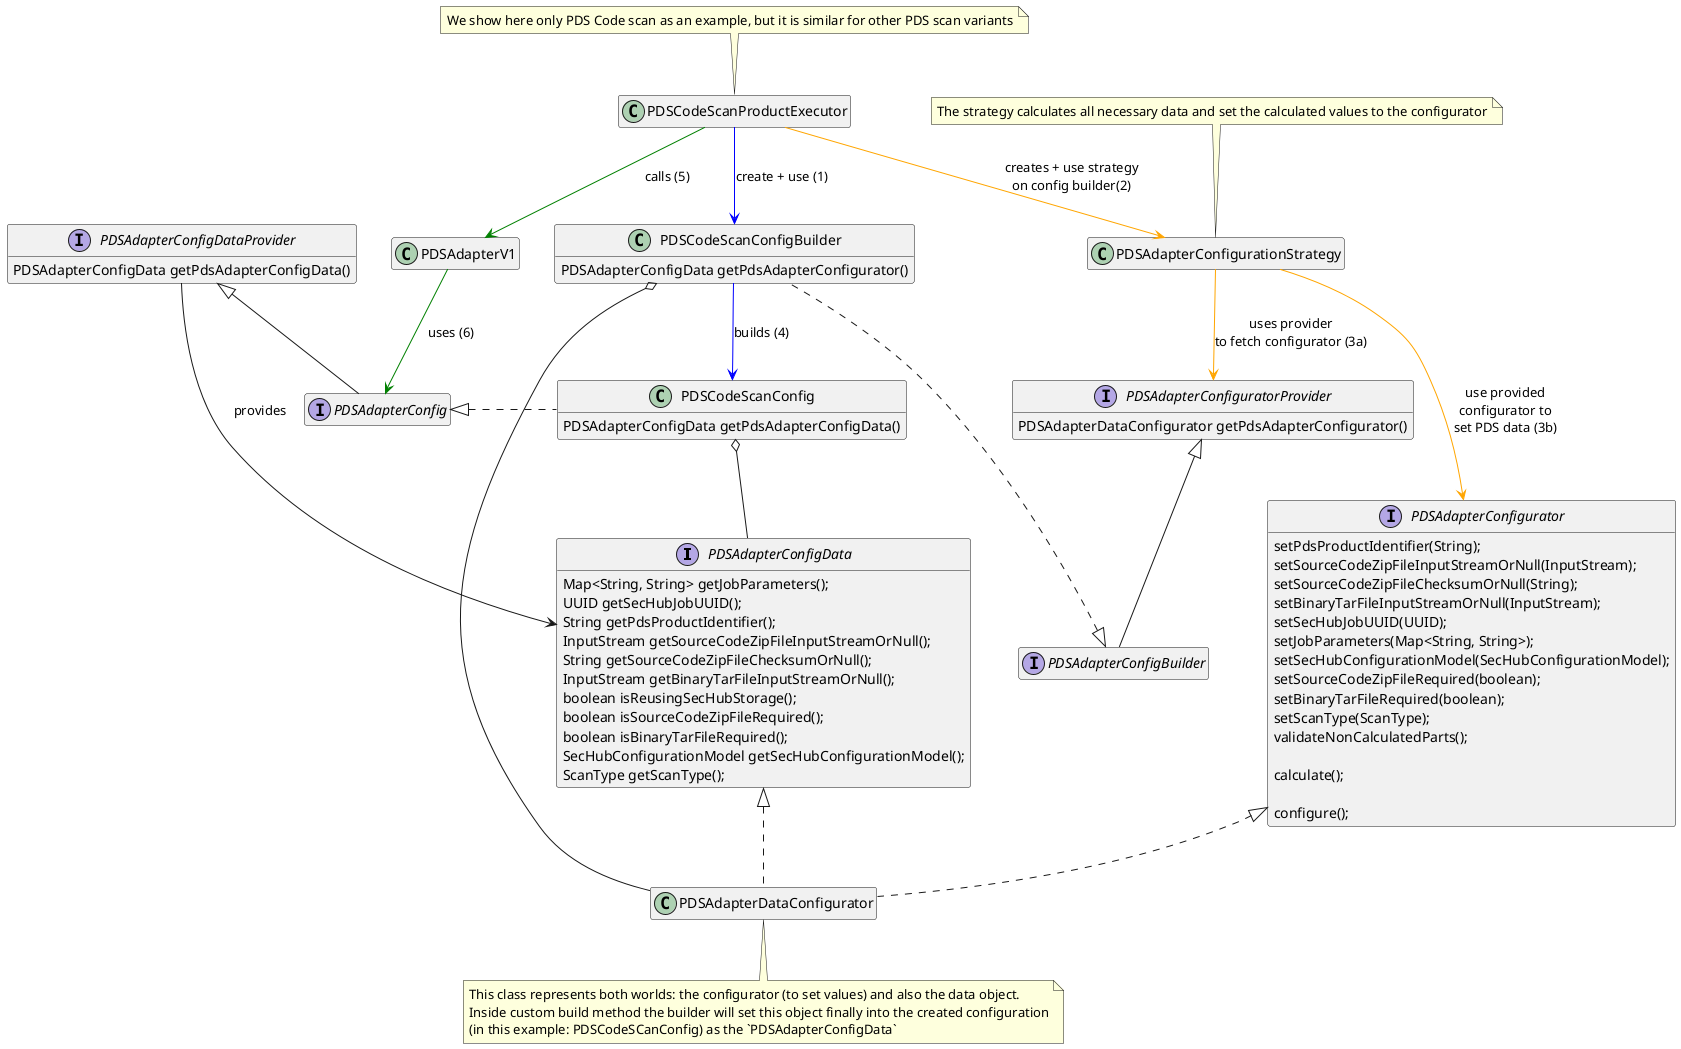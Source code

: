 ' SPDX-License-Identifier: MIT
@startuml
hide empty fields
hide empty members

interface PDSAdapterConfigData {
    Map<String, String> getJobParameters();
    UUID getSecHubJobUUID();
    String getPdsProductIdentifier();
    InputStream getSourceCodeZipFileInputStreamOrNull();
    String getSourceCodeZipFileChecksumOrNull();
    InputStream getBinaryTarFileInputStreamOrNull();
    boolean isReusingSecHubStorage();
    boolean isSourceCodeZipFileRequired();
    boolean isBinaryTarFileRequired();
    SecHubConfigurationModel getSecHubConfigurationModel();
    ScanType getScanType();
}

interface PDSAdapterConfigurator{
   setPdsProductIdentifier(String);
   setSourceCodeZipFileInputStreamOrNull(InputStream);
   setSourceCodeZipFileChecksumOrNull(String);
   setBinaryTarFileInputStreamOrNull(InputStream);
   setSecHubJobUUID(UUID);
   setJobParameters(Map<String, String>);
   setSecHubConfigurationModel(SecHubConfigurationModel);
   setSourceCodeZipFileRequired(boolean);
   setBinaryTarFileRequired(boolean);
   setScanType(ScanType);
   validateNonCalculatedParts();

   calculate();
   
   configure();
}
interface PDSAdapterConfigDataProvider{
    PDSAdapterConfigData getPdsAdapterConfigData()
}
interface PDSAdapterConfiguratorProvider{
    PDSAdapterDataConfigurator getPdsAdapterConfigurator()
}
interface PDSAdapterConfig extends PDSAdapterConfigDataProvider

interface PDSAdapterConfigBuilder extends  PDSAdapterConfiguratorProvider

class PDSAdapterDataConfigurator implements PDSAdapterConfigData,PDSAdapterConfigurator{
   
}

class PDSAdapterV1

class PDSAdapterConfigurationStrategy 

PDSAdapterConfigurationStrategy --> PDSAdapterConfiguratorProvider #line:orange :uses provider\nto fetch configurator (3a)
PDSAdapterConfigurationStrategy --> PDSAdapterConfigurator #line:orange :use provided\nconfigurator to\nset PDS data (3b)

together {
    class PDSCodeScanProductExecutor
    class PDSCodeScanConfig implements PDSAdapterConfig{
        PDSAdapterConfigData getPdsAdapterConfigData()
    }
    class PDSCodeScanConfigBuilder implements PDSAdapterConfigBuilder{
        PDSAdapterConfigData getPdsAdapterConfigurator()
    }
}

PDSCodeScanProductExecutor --> PDSAdapterConfigurationStrategy #line:orange : creates + use strategy\non config builder(2)

PDSCodeScanConfigBuilder --> PDSCodeScanConfig #line:blue :builds (4)

PDSCodeScanProductExecutor --> PDSCodeScanConfigBuilder #line:blue : create + use (1)

PDSCodeScanConfigBuilder o-- PDSAdapterDataConfigurator

PDSAdapterConfigDataProvider --> PDSAdapterConfigData : provides

PDSAdapterV1 --> PDSAdapterConfig #line:green :uses (6)

PDSCodeScanProductExecutor --> PDSAdapterV1 #line:green : calls (5)

PDSCodeScanConfig o-- PDSAdapterConfigData  

note top of PDSCodeScanProductExecutor
We show here only PDS Code scan as an example, but it is similar for other PDS scan variants
end note

note top of PDSAdapterConfigurationStrategy 
The strategy calculates all necessary data and set the calculated values to the configurator
end note

note bottom of PDSAdapterDataConfigurator 
This class represents both worlds: the configurator (to set values) and also the data object.
Inside custom build method the builder will set this object finally into the created configuration
(in this example: PDSCodeSCanConfig) as the `PDSAdapterConfigData`
end note


@enduml